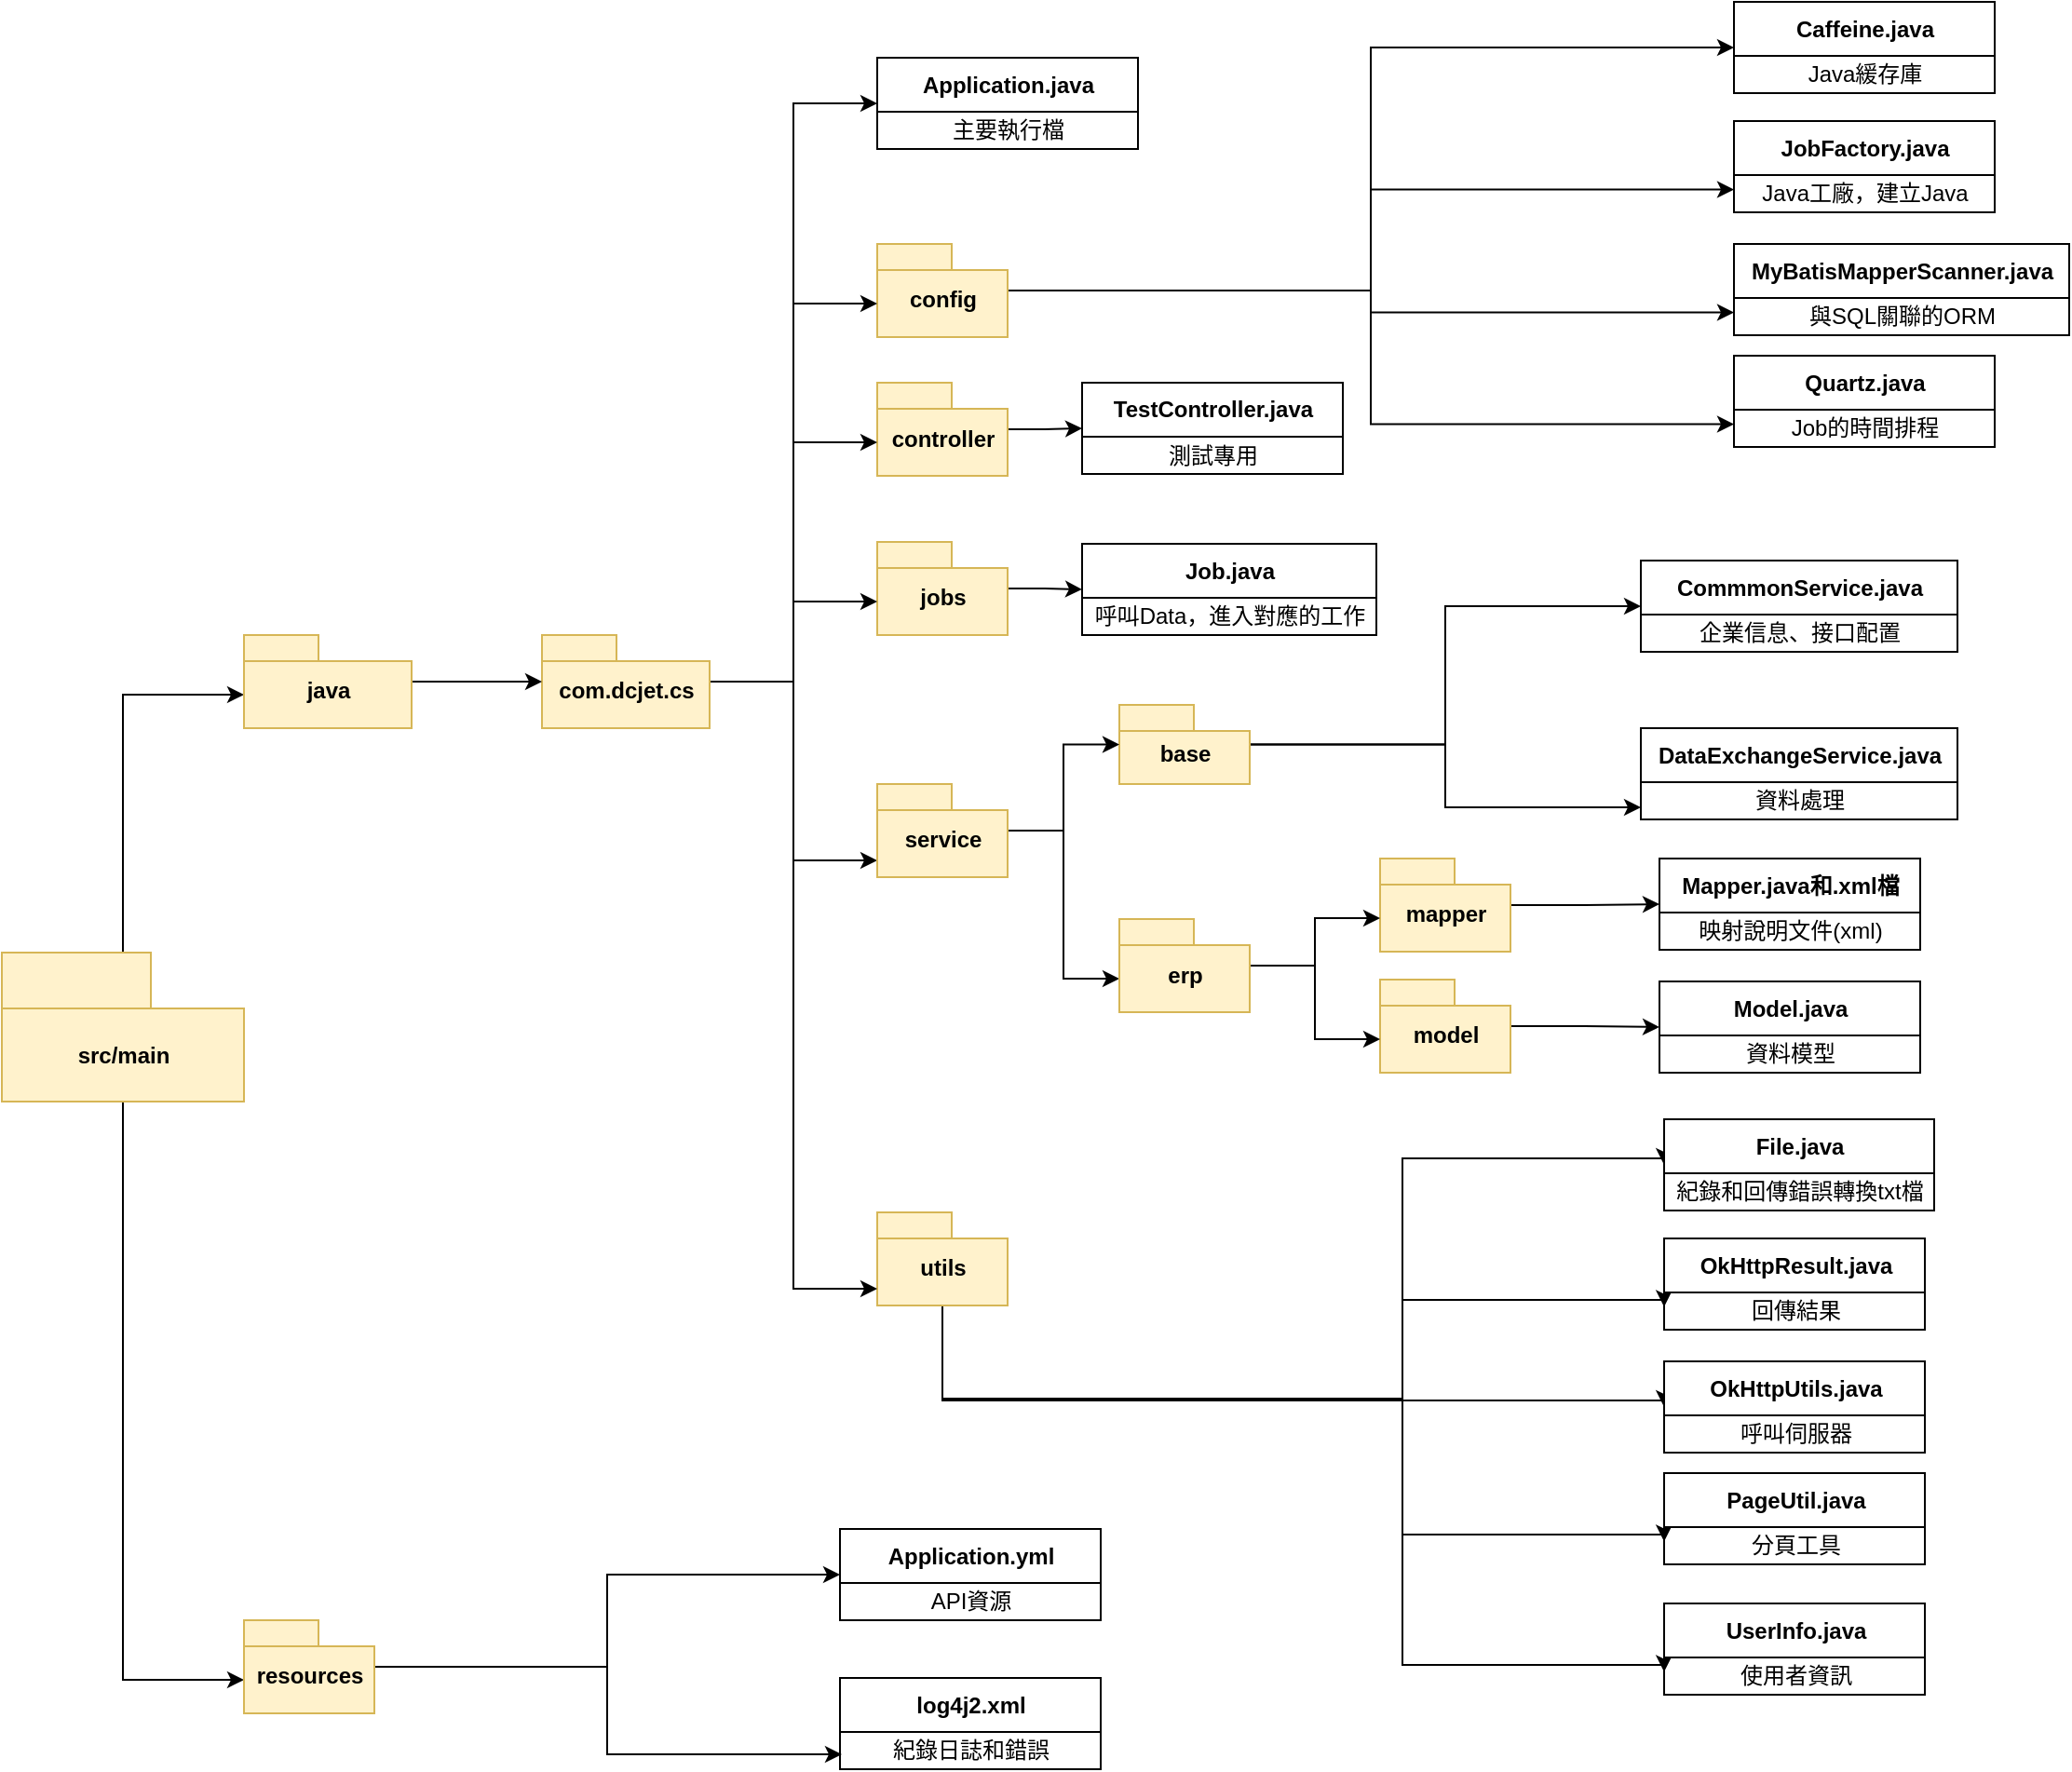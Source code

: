 <mxfile version="14.5.8" type="github">
  <diagram id="E2W33tM_lJapqoK78Tub" name="Page-1">
    <mxGraphModel dx="666" dy="745" grid="1" gridSize="10" guides="1" tooltips="1" connect="1" arrows="1" fold="1" page="1" pageScale="1" pageWidth="1169" pageHeight="827" math="0" shadow="0">
      <root>
        <mxCell id="0" />
        <mxCell id="1" parent="0" />
        <mxCell id="wwZ5Yi76qFVbDz2MihXI-183" style="edgeStyle=orthogonalEdgeStyle;rounded=0;orthogonalLoop=1;jettySize=auto;html=1;entryX=0;entryY=0;entryDx=0;entryDy=32;entryPerimeter=0;" edge="1" parent="1" source="wwZ5Yi76qFVbDz2MihXI-4" target="wwZ5Yi76qFVbDz2MihXI-178">
          <mxGeometry relative="1" as="geometry" />
        </mxCell>
        <mxCell id="wwZ5Yi76qFVbDz2MihXI-184" style="edgeStyle=orthogonalEdgeStyle;rounded=0;orthogonalLoop=1;jettySize=auto;html=1;entryX=0;entryY=0;entryDx=0;entryDy=32;entryPerimeter=0;" edge="1" parent="1" source="wwZ5Yi76qFVbDz2MihXI-4" target="wwZ5Yi76qFVbDz2MihXI-148">
          <mxGeometry relative="1" as="geometry" />
        </mxCell>
        <mxCell id="wwZ5Yi76qFVbDz2MihXI-4" value="src/main" style="shape=folder;fontStyle=1;tabWidth=80;tabHeight=30;tabPosition=left;html=1;boundedLbl=1;fillColor=#fff2cc;strokeColor=#d6b656;" vertex="1" parent="1">
          <mxGeometry x="29" y="850.5" width="130" height="80" as="geometry" />
        </mxCell>
        <mxCell id="wwZ5Yi76qFVbDz2MihXI-46" style="edgeStyle=orthogonalEdgeStyle;rounded=0;orthogonalLoop=1;jettySize=auto;html=1;entryX=0;entryY=0.5;entryDx=0;entryDy=0;" edge="1" parent="1" source="wwZ5Yi76qFVbDz2MihXI-6" target="wwZ5Yi76qFVbDz2MihXI-41">
          <mxGeometry relative="1" as="geometry" />
        </mxCell>
        <mxCell id="wwZ5Yi76qFVbDz2MihXI-47" style="edgeStyle=orthogonalEdgeStyle;rounded=0;orthogonalLoop=1;jettySize=auto;html=1;entryX=0;entryY=0.75;entryDx=0;entryDy=0;" edge="1" parent="1" source="wwZ5Yi76qFVbDz2MihXI-6" target="wwZ5Yi76qFVbDz2MihXI-42">
          <mxGeometry relative="1" as="geometry" />
        </mxCell>
        <mxCell id="wwZ5Yi76qFVbDz2MihXI-48" style="edgeStyle=orthogonalEdgeStyle;rounded=0;orthogonalLoop=1;jettySize=auto;html=1;entryX=0;entryY=0.75;entryDx=0;entryDy=0;" edge="1" parent="1" source="wwZ5Yi76qFVbDz2MihXI-6" target="wwZ5Yi76qFVbDz2MihXI-43">
          <mxGeometry relative="1" as="geometry" />
        </mxCell>
        <mxCell id="wwZ5Yi76qFVbDz2MihXI-49" style="edgeStyle=orthogonalEdgeStyle;rounded=0;orthogonalLoop=1;jettySize=auto;html=1;entryX=0;entryY=0.75;entryDx=0;entryDy=0;" edge="1" parent="1" source="wwZ5Yi76qFVbDz2MihXI-6" target="wwZ5Yi76qFVbDz2MihXI-44">
          <mxGeometry relative="1" as="geometry" />
        </mxCell>
        <mxCell id="wwZ5Yi76qFVbDz2MihXI-6" value="config" style="shape=folder;fontStyle=1;spacingTop=10;tabWidth=40;tabHeight=14;tabPosition=left;html=1;fillColor=#fff2cc;strokeColor=#d6b656;" vertex="1" parent="1">
          <mxGeometry x="499" y="470" width="70" height="50" as="geometry" />
        </mxCell>
        <mxCell id="wwZ5Yi76qFVbDz2MihXI-100" style="edgeStyle=orthogonalEdgeStyle;rounded=0;orthogonalLoop=1;jettySize=auto;html=1;entryX=0;entryY=0.5;entryDx=0;entryDy=0;" edge="1" parent="1" source="wwZ5Yi76qFVbDz2MihXI-7" target="wwZ5Yi76qFVbDz2MihXI-50">
          <mxGeometry relative="1" as="geometry" />
        </mxCell>
        <mxCell id="wwZ5Yi76qFVbDz2MihXI-7" value="controller" style="shape=folder;fontStyle=1;spacingTop=10;tabWidth=40;tabHeight=14;tabPosition=left;html=1;fillColor=#fff2cc;strokeColor=#d6b656;" vertex="1" parent="1">
          <mxGeometry x="499" y="544.5" width="70" height="50" as="geometry" />
        </mxCell>
        <mxCell id="wwZ5Yi76qFVbDz2MihXI-140" style="edgeStyle=orthogonalEdgeStyle;rounded=0;orthogonalLoop=1;jettySize=auto;html=1;entryX=0;entryY=0.5;entryDx=0;entryDy=0;" edge="1" parent="1" source="wwZ5Yi76qFVbDz2MihXI-8" target="wwZ5Yi76qFVbDz2MihXI-138">
          <mxGeometry relative="1" as="geometry" />
        </mxCell>
        <mxCell id="wwZ5Yi76qFVbDz2MihXI-8" value="jobs" style="shape=folder;fontStyle=1;spacingTop=10;tabWidth=40;tabHeight=14;tabPosition=left;html=1;fillColor=#fff2cc;strokeColor=#d6b656;" vertex="1" parent="1">
          <mxGeometry x="499" y="630" width="70" height="50" as="geometry" />
        </mxCell>
        <mxCell id="wwZ5Yi76qFVbDz2MihXI-176" style="edgeStyle=orthogonalEdgeStyle;rounded=0;orthogonalLoop=1;jettySize=auto;html=1;entryX=0;entryY=0.5;entryDx=0;entryDy=0;" edge="1" parent="1" source="wwZ5Yi76qFVbDz2MihXI-9" target="wwZ5Yi76qFVbDz2MihXI-54">
          <mxGeometry relative="1" as="geometry" />
        </mxCell>
        <mxCell id="wwZ5Yi76qFVbDz2MihXI-177" style="edgeStyle=orthogonalEdgeStyle;rounded=0;orthogonalLoop=1;jettySize=auto;html=1;entryX=0;entryY=0.675;entryDx=0;entryDy=0;entryPerimeter=0;" edge="1" parent="1" source="wwZ5Yi76qFVbDz2MihXI-9" target="wwZ5Yi76qFVbDz2MihXI-132">
          <mxGeometry relative="1" as="geometry" />
        </mxCell>
        <mxCell id="wwZ5Yi76qFVbDz2MihXI-9" value="base" style="shape=folder;fontStyle=1;spacingTop=10;tabWidth=40;tabHeight=14;tabPosition=left;html=1;fillColor=#fff2cc;strokeColor=#d6b656;" vertex="1" parent="1">
          <mxGeometry x="629" y="717.5" width="70" height="42.5" as="geometry" />
        </mxCell>
        <mxCell id="wwZ5Yi76qFVbDz2MihXI-143" style="edgeStyle=orthogonalEdgeStyle;rounded=0;orthogonalLoop=1;jettySize=auto;html=1;entryX=0;entryY=0.5;entryDx=0;entryDy=0;" edge="1" parent="1" source="wwZ5Yi76qFVbDz2MihXI-10" target="wwZ5Yi76qFVbDz2MihXI-141">
          <mxGeometry relative="1" as="geometry" />
        </mxCell>
        <mxCell id="wwZ5Yi76qFVbDz2MihXI-10" value="mapper" style="shape=folder;fontStyle=1;spacingTop=10;tabWidth=40;tabHeight=14;tabPosition=left;html=1;fillColor=#fff2cc;strokeColor=#d6b656;" vertex="1" parent="1">
          <mxGeometry x="769" y="800" width="70" height="50" as="geometry" />
        </mxCell>
        <mxCell id="wwZ5Yi76qFVbDz2MihXI-136" style="edgeStyle=orthogonalEdgeStyle;rounded=0;orthogonalLoop=1;jettySize=auto;html=1;entryX=0;entryY=0.5;entryDx=0;entryDy=0;" edge="1" parent="1" source="wwZ5Yi76qFVbDz2MihXI-11" target="wwZ5Yi76qFVbDz2MihXI-133">
          <mxGeometry relative="1" as="geometry" />
        </mxCell>
        <mxCell id="wwZ5Yi76qFVbDz2MihXI-11" value="model" style="shape=folder;fontStyle=1;spacingTop=10;tabWidth=40;tabHeight=14;tabPosition=left;html=1;fillColor=#fff2cc;strokeColor=#d6b656;" vertex="1" parent="1">
          <mxGeometry x="769" y="865" width="70" height="50" as="geometry" />
        </mxCell>
        <mxCell id="wwZ5Yi76qFVbDz2MihXI-67" style="edgeStyle=orthogonalEdgeStyle;rounded=0;orthogonalLoop=1;jettySize=auto;html=1;entryX=0;entryY=0.5;entryDx=0;entryDy=0;" edge="1" parent="1" source="wwZ5Yi76qFVbDz2MihXI-12" target="wwZ5Yi76qFVbDz2MihXI-63">
          <mxGeometry relative="1" as="geometry">
            <Array as="points">
              <mxPoint x="534" y="1090" />
              <mxPoint x="781" y="1090" />
              <mxPoint x="781" y="961" />
            </Array>
          </mxGeometry>
        </mxCell>
        <mxCell id="wwZ5Yi76qFVbDz2MihXI-68" style="edgeStyle=orthogonalEdgeStyle;rounded=0;orthogonalLoop=1;jettySize=auto;html=1;entryX=0;entryY=0.75;entryDx=0;entryDy=0;" edge="1" parent="1" source="wwZ5Yi76qFVbDz2MihXI-12" target="wwZ5Yi76qFVbDz2MihXI-64">
          <mxGeometry relative="1" as="geometry">
            <Array as="points">
              <mxPoint x="534" y="1090" />
              <mxPoint x="781" y="1090" />
              <mxPoint x="781" y="1037" />
            </Array>
          </mxGeometry>
        </mxCell>
        <mxCell id="wwZ5Yi76qFVbDz2MihXI-69" style="edgeStyle=orthogonalEdgeStyle;rounded=0;orthogonalLoop=1;jettySize=auto;html=1;entryX=0;entryY=0.5;entryDx=0;entryDy=0;" edge="1" parent="1" source="wwZ5Yi76qFVbDz2MihXI-12" target="wwZ5Yi76qFVbDz2MihXI-65">
          <mxGeometry relative="1" as="geometry">
            <Array as="points">
              <mxPoint x="534" y="1091" />
            </Array>
          </mxGeometry>
        </mxCell>
        <mxCell id="wwZ5Yi76qFVbDz2MihXI-70" style="edgeStyle=orthogonalEdgeStyle;rounded=0;orthogonalLoop=1;jettySize=auto;html=1;entryX=0;entryY=0.75;entryDx=0;entryDy=0;" edge="1" parent="1" source="wwZ5Yi76qFVbDz2MihXI-12" target="wwZ5Yi76qFVbDz2MihXI-66">
          <mxGeometry relative="1" as="geometry">
            <Array as="points">
              <mxPoint x="534" y="1090" />
              <mxPoint x="781" y="1090" />
              <mxPoint x="781" y="1163" />
            </Array>
          </mxGeometry>
        </mxCell>
        <mxCell id="wwZ5Yi76qFVbDz2MihXI-72" style="edgeStyle=orthogonalEdgeStyle;rounded=0;orthogonalLoop=1;jettySize=auto;html=1;entryX=0;entryY=0.75;entryDx=0;entryDy=0;" edge="1" parent="1" source="wwZ5Yi76qFVbDz2MihXI-12" target="wwZ5Yi76qFVbDz2MihXI-71">
          <mxGeometry relative="1" as="geometry">
            <Array as="points">
              <mxPoint x="534" y="1090" />
              <mxPoint x="781" y="1090" />
              <mxPoint x="781" y="1233" />
            </Array>
          </mxGeometry>
        </mxCell>
        <mxCell id="wwZ5Yi76qFVbDz2MihXI-12" value="utils" style="shape=folder;fontStyle=1;spacingTop=10;tabWidth=40;tabHeight=14;tabPosition=left;html=1;fillColor=#fff2cc;strokeColor=#d6b656;" vertex="1" parent="1">
          <mxGeometry x="499" y="990" width="70" height="50" as="geometry" />
        </mxCell>
        <mxCell id="wwZ5Yi76qFVbDz2MihXI-34" value="Application.java" style="swimlane;fontStyle=1;align=center;verticalAlign=middle;childLayout=stackLayout;horizontal=1;startSize=29;horizontalStack=0;resizeParent=1;resizeParentMax=0;resizeLast=0;collapsible=0;marginBottom=0;html=1;" vertex="1" parent="1">
          <mxGeometry x="499" y="370" width="140" height="49" as="geometry" />
        </mxCell>
        <mxCell id="wwZ5Yi76qFVbDz2MihXI-111" value="主要執行檔" style="text;html=1;align=center;verticalAlign=middle;resizable=0;points=[];autosize=1;strokeColor=none;" vertex="1" parent="wwZ5Yi76qFVbDz2MihXI-34">
          <mxGeometry y="29" width="140" height="20" as="geometry" />
        </mxCell>
        <mxCell id="wwZ5Yi76qFVbDz2MihXI-41" value="Caffeine.java" style="swimlane;fontStyle=1;align=center;verticalAlign=middle;childLayout=stackLayout;horizontal=1;startSize=29;horizontalStack=0;resizeParent=1;resizeParentMax=0;resizeLast=0;collapsible=0;marginBottom=0;html=1;" vertex="1" parent="1">
          <mxGeometry x="959" y="340" width="140" height="49" as="geometry" />
        </mxCell>
        <mxCell id="wwZ5Yi76qFVbDz2MihXI-123" value="Java緩存庫" style="text;html=1;align=center;verticalAlign=middle;resizable=0;points=[];autosize=1;strokeColor=none;" vertex="1" parent="wwZ5Yi76qFVbDz2MihXI-41">
          <mxGeometry y="29" width="140" height="20" as="geometry" />
        </mxCell>
        <mxCell id="wwZ5Yi76qFVbDz2MihXI-42" value="JobFactory.java" style="swimlane;fontStyle=1;align=center;verticalAlign=middle;childLayout=stackLayout;horizontal=1;startSize=29;horizontalStack=0;resizeParent=1;resizeParentMax=0;resizeLast=0;collapsible=0;marginBottom=0;html=1;" vertex="1" parent="1">
          <mxGeometry x="959" y="404" width="140" height="49" as="geometry" />
        </mxCell>
        <mxCell id="wwZ5Yi76qFVbDz2MihXI-126" value="Java工廠，建立Java" style="text;html=1;align=center;verticalAlign=middle;resizable=0;points=[];autosize=1;strokeColor=none;" vertex="1" parent="wwZ5Yi76qFVbDz2MihXI-42">
          <mxGeometry y="29" width="140" height="20" as="geometry" />
        </mxCell>
        <mxCell id="wwZ5Yi76qFVbDz2MihXI-43" value="MyBatisMapperScanner.java" style="swimlane;fontStyle=1;align=center;verticalAlign=middle;childLayout=stackLayout;horizontal=1;startSize=29;horizontalStack=0;resizeParent=1;resizeParentMax=0;resizeLast=0;collapsible=0;marginBottom=0;html=1;" vertex="1" parent="1">
          <mxGeometry x="959" y="470" width="180" height="49" as="geometry" />
        </mxCell>
        <mxCell id="wwZ5Yi76qFVbDz2MihXI-127" value="與SQL關聯的ORM" style="text;html=1;align=center;verticalAlign=middle;resizable=0;points=[];autosize=1;strokeColor=none;" vertex="1" parent="wwZ5Yi76qFVbDz2MihXI-43">
          <mxGeometry y="29" width="180" height="20" as="geometry" />
        </mxCell>
        <mxCell id="wwZ5Yi76qFVbDz2MihXI-44" value="Quartz.java" style="swimlane;fontStyle=1;align=center;verticalAlign=middle;childLayout=stackLayout;horizontal=1;startSize=29;horizontalStack=0;resizeParent=1;resizeParentMax=0;resizeLast=0;collapsible=0;marginBottom=0;html=1;" vertex="1" parent="1">
          <mxGeometry x="959" y="530" width="140" height="49" as="geometry" />
        </mxCell>
        <mxCell id="wwZ5Yi76qFVbDz2MihXI-128" value="Job的時間排程" style="text;html=1;align=center;verticalAlign=middle;resizable=0;points=[];autosize=1;strokeColor=none;" vertex="1" parent="wwZ5Yi76qFVbDz2MihXI-44">
          <mxGeometry y="29" width="140" height="20" as="geometry" />
        </mxCell>
        <mxCell id="wwZ5Yi76qFVbDz2MihXI-54" value="CommmonService.java" style="swimlane;fontStyle=1;align=center;verticalAlign=middle;childLayout=stackLayout;horizontal=1;startSize=29;horizontalStack=0;resizeParent=1;resizeParentMax=0;resizeLast=0;collapsible=0;marginBottom=0;html=1;" vertex="1" parent="1">
          <mxGeometry x="909" y="640" width="170" height="49" as="geometry" />
        </mxCell>
        <mxCell id="wwZ5Yi76qFVbDz2MihXI-146" value="企業信息、接口配置" style="text;html=1;align=center;verticalAlign=middle;resizable=0;points=[];autosize=1;strokeColor=none;" vertex="1" parent="wwZ5Yi76qFVbDz2MihXI-54">
          <mxGeometry y="29" width="170" height="20" as="geometry" />
        </mxCell>
        <mxCell id="wwZ5Yi76qFVbDz2MihXI-55" value="DataExchangeService.java" style="swimlane;fontStyle=1;align=center;verticalAlign=middle;childLayout=stackLayout;horizontal=1;startSize=29;horizontalStack=0;resizeParent=1;resizeParentMax=0;resizeLast=0;collapsible=0;marginBottom=0;html=1;" vertex="1" parent="1">
          <mxGeometry x="909" y="730" width="170" height="49" as="geometry" />
        </mxCell>
        <mxCell id="wwZ5Yi76qFVbDz2MihXI-132" value="資料處理" style="text;html=1;align=center;verticalAlign=middle;resizable=0;points=[];autosize=1;strokeColor=none;" vertex="1" parent="wwZ5Yi76qFVbDz2MihXI-55">
          <mxGeometry y="29" width="170" height="20" as="geometry" />
        </mxCell>
        <mxCell id="wwZ5Yi76qFVbDz2MihXI-63" value="File.java" style="swimlane;fontStyle=1;align=center;verticalAlign=middle;childLayout=stackLayout;horizontal=1;startSize=29;horizontalStack=0;resizeParent=1;resizeParentMax=0;resizeLast=0;collapsible=0;marginBottom=0;html=1;" vertex="1" parent="1">
          <mxGeometry x="921.5" y="940" width="145" height="49" as="geometry" />
        </mxCell>
        <mxCell id="wwZ5Yi76qFVbDz2MihXI-115" value="紀錄和回傳錯誤轉換txt檔" style="text;html=1;align=center;verticalAlign=middle;resizable=0;points=[];autosize=1;strokeColor=none;" vertex="1" parent="wwZ5Yi76qFVbDz2MihXI-63">
          <mxGeometry y="29" width="145" height="20" as="geometry" />
        </mxCell>
        <mxCell id="wwZ5Yi76qFVbDz2MihXI-64" value="OkHttpResult.java" style="swimlane;fontStyle=1;align=center;verticalAlign=middle;childLayout=stackLayout;horizontal=1;startSize=29;horizontalStack=0;resizeParent=1;resizeParentMax=0;resizeLast=0;collapsible=0;marginBottom=0;html=1;" vertex="1" parent="1">
          <mxGeometry x="921.5" y="1004" width="140" height="49" as="geometry" />
        </mxCell>
        <mxCell id="wwZ5Yi76qFVbDz2MihXI-116" value="回傳結果" style="text;html=1;align=center;verticalAlign=middle;resizable=0;points=[];autosize=1;strokeColor=none;" vertex="1" parent="wwZ5Yi76qFVbDz2MihXI-64">
          <mxGeometry y="29" width="140" height="20" as="geometry" />
        </mxCell>
        <mxCell id="wwZ5Yi76qFVbDz2MihXI-65" value="OkHttpUtils.java" style="swimlane;fontStyle=1;align=center;verticalAlign=middle;childLayout=stackLayout;horizontal=1;startSize=29;horizontalStack=0;resizeParent=1;resizeParentMax=0;resizeLast=0;collapsible=0;marginBottom=0;html=1;" vertex="1" parent="1">
          <mxGeometry x="921.5" y="1070" width="140" height="49" as="geometry" />
        </mxCell>
        <mxCell id="wwZ5Yi76qFVbDz2MihXI-120" value="呼叫伺服器" style="text;html=1;align=center;verticalAlign=middle;resizable=0;points=[];autosize=1;strokeColor=none;" vertex="1" parent="wwZ5Yi76qFVbDz2MihXI-65">
          <mxGeometry y="29" width="140" height="20" as="geometry" />
        </mxCell>
        <mxCell id="wwZ5Yi76qFVbDz2MihXI-66" value="PageUtil.java" style="swimlane;fontStyle=1;align=center;verticalAlign=middle;childLayout=stackLayout;horizontal=1;startSize=29;horizontalStack=0;resizeParent=1;resizeParentMax=0;resizeLast=0;collapsible=0;marginBottom=0;html=1;" vertex="1" parent="1">
          <mxGeometry x="921.5" y="1130" width="140" height="49" as="geometry" />
        </mxCell>
        <mxCell id="wwZ5Yi76qFVbDz2MihXI-119" value="分頁工具" style="text;html=1;align=center;verticalAlign=middle;resizable=0;points=[];autosize=1;strokeColor=none;" vertex="1" parent="wwZ5Yi76qFVbDz2MihXI-66">
          <mxGeometry y="29" width="140" height="20" as="geometry" />
        </mxCell>
        <mxCell id="wwZ5Yi76qFVbDz2MihXI-71" value="UserInfo.java" style="swimlane;fontStyle=1;align=center;verticalAlign=middle;childLayout=stackLayout;horizontal=1;startSize=29;horizontalStack=0;resizeParent=1;resizeParentMax=0;resizeLast=0;collapsible=0;marginBottom=0;html=1;" vertex="1" parent="1">
          <mxGeometry x="921.5" y="1200" width="140" height="49" as="geometry" />
        </mxCell>
        <mxCell id="wwZ5Yi76qFVbDz2MihXI-121" value="使用者資訊" style="text;html=1;align=center;verticalAlign=middle;resizable=0;points=[];autosize=1;strokeColor=none;" vertex="1" parent="wwZ5Yi76qFVbDz2MihXI-71">
          <mxGeometry y="29" width="140" height="20" as="geometry" />
        </mxCell>
        <mxCell id="wwZ5Yi76qFVbDz2MihXI-50" value="TestController.java" style="swimlane;fontStyle=1;align=center;verticalAlign=middle;childLayout=stackLayout;horizontal=1;startSize=29;horizontalStack=0;resizeParent=1;resizeParentMax=0;resizeLast=0;collapsible=0;marginBottom=0;html=1;" vertex="1" parent="1">
          <mxGeometry x="609" y="544.5" width="140" height="49" as="geometry" />
        </mxCell>
        <mxCell id="wwZ5Yi76qFVbDz2MihXI-113" value="測試專用" style="text;html=1;align=center;verticalAlign=middle;resizable=0;points=[];autosize=1;strokeColor=none;" vertex="1" parent="wwZ5Yi76qFVbDz2MihXI-50">
          <mxGeometry y="29" width="140" height="20" as="geometry" />
        </mxCell>
        <mxCell id="wwZ5Yi76qFVbDz2MihXI-133" value="Model.java" style="swimlane;fontStyle=1;align=center;verticalAlign=middle;childLayout=stackLayout;horizontal=1;startSize=29;horizontalStack=0;resizeParent=1;resizeParentMax=0;resizeLast=0;collapsible=0;marginBottom=0;html=1;" vertex="1" parent="1">
          <mxGeometry x="919" y="866" width="140" height="49" as="geometry" />
        </mxCell>
        <mxCell id="wwZ5Yi76qFVbDz2MihXI-134" value="資料模型" style="text;html=1;align=center;verticalAlign=middle;resizable=0;points=[];autosize=1;strokeColor=none;" vertex="1" parent="wwZ5Yi76qFVbDz2MihXI-133">
          <mxGeometry y="29" width="140" height="20" as="geometry" />
        </mxCell>
        <mxCell id="wwZ5Yi76qFVbDz2MihXI-138" value="Job.java" style="swimlane;fontStyle=1;align=center;verticalAlign=middle;childLayout=stackLayout;horizontal=1;startSize=29;horizontalStack=0;resizeParent=1;resizeParentMax=0;resizeLast=0;collapsible=0;marginBottom=0;html=1;" vertex="1" parent="1">
          <mxGeometry x="609" y="631" width="158" height="49" as="geometry" />
        </mxCell>
        <mxCell id="wwZ5Yi76qFVbDz2MihXI-139" value="呼叫Data，進入對應的工作" style="text;html=1;align=center;verticalAlign=middle;resizable=0;points=[];autosize=1;strokeColor=none;" vertex="1" parent="wwZ5Yi76qFVbDz2MihXI-138">
          <mxGeometry y="29" width="158" height="20" as="geometry" />
        </mxCell>
        <mxCell id="wwZ5Yi76qFVbDz2MihXI-141" value="Mapper.java和.xml檔" style="swimlane;fontStyle=1;align=center;verticalAlign=middle;childLayout=stackLayout;horizontal=1;startSize=29;horizontalStack=0;resizeParent=1;resizeParentMax=0;resizeLast=0;collapsible=0;marginBottom=0;html=1;" vertex="1" parent="1">
          <mxGeometry x="919" y="800" width="140" height="49" as="geometry" />
        </mxCell>
        <mxCell id="wwZ5Yi76qFVbDz2MihXI-142" value="映射說明文件(xml)" style="text;html=1;align=center;verticalAlign=middle;resizable=0;points=[];autosize=1;strokeColor=none;" vertex="1" parent="wwZ5Yi76qFVbDz2MihXI-141">
          <mxGeometry y="29" width="140" height="20" as="geometry" />
        </mxCell>
        <mxCell id="wwZ5Yi76qFVbDz2MihXI-154" style="edgeStyle=orthogonalEdgeStyle;rounded=0;orthogonalLoop=1;jettySize=auto;html=1;entryX=0;entryY=0.5;entryDx=0;entryDy=0;" edge="1" parent="1" source="wwZ5Yi76qFVbDz2MihXI-148" target="wwZ5Yi76qFVbDz2MihXI-150">
          <mxGeometry relative="1" as="geometry" />
        </mxCell>
        <mxCell id="wwZ5Yi76qFVbDz2MihXI-155" style="edgeStyle=orthogonalEdgeStyle;rounded=0;orthogonalLoop=1;jettySize=auto;html=1;entryX=0.007;entryY=0.6;entryDx=0;entryDy=0;entryPerimeter=0;" edge="1" parent="1" source="wwZ5Yi76qFVbDz2MihXI-148" target="wwZ5Yi76qFVbDz2MihXI-153">
          <mxGeometry relative="1" as="geometry" />
        </mxCell>
        <mxCell id="wwZ5Yi76qFVbDz2MihXI-148" value="resources" style="shape=folder;fontStyle=1;spacingTop=10;tabWidth=40;tabHeight=14;tabPosition=left;html=1;fillColor=#fff2cc;strokeColor=#d6b656;" vertex="1" parent="1">
          <mxGeometry x="159" y="1209" width="70" height="50" as="geometry" />
        </mxCell>
        <mxCell id="wwZ5Yi76qFVbDz2MihXI-150" value="Application.yml" style="swimlane;fontStyle=1;align=center;verticalAlign=middle;childLayout=stackLayout;horizontal=1;startSize=29;horizontalStack=0;resizeParent=1;resizeParentMax=0;resizeLast=0;collapsible=0;marginBottom=0;html=1;" vertex="1" parent="1">
          <mxGeometry x="479" y="1160" width="140" height="49" as="geometry" />
        </mxCell>
        <mxCell id="wwZ5Yi76qFVbDz2MihXI-151" value="API資源" style="text;html=1;align=center;verticalAlign=middle;resizable=0;points=[];autosize=1;strokeColor=none;" vertex="1" parent="wwZ5Yi76qFVbDz2MihXI-150">
          <mxGeometry y="29" width="140" height="20" as="geometry" />
        </mxCell>
        <mxCell id="wwZ5Yi76qFVbDz2MihXI-152" value="log4j2.xml" style="swimlane;fontStyle=1;align=center;verticalAlign=middle;childLayout=stackLayout;horizontal=1;startSize=29;horizontalStack=0;resizeParent=1;resizeParentMax=0;resizeLast=0;collapsible=0;marginBottom=0;html=1;" vertex="1" parent="1">
          <mxGeometry x="479" y="1240" width="140" height="49" as="geometry" />
        </mxCell>
        <mxCell id="wwZ5Yi76qFVbDz2MihXI-153" value="紀錄日誌和錯誤" style="text;html=1;align=center;verticalAlign=middle;resizable=0;points=[];autosize=1;strokeColor=none;" vertex="1" parent="wwZ5Yi76qFVbDz2MihXI-152">
          <mxGeometry y="29" width="140" height="20" as="geometry" />
        </mxCell>
        <mxCell id="wwZ5Yi76qFVbDz2MihXI-160" style="edgeStyle=orthogonalEdgeStyle;rounded=0;orthogonalLoop=1;jettySize=auto;html=1;entryX=0;entryY=0;entryDx=0;entryDy=32;entryPerimeter=0;" edge="1" parent="1" source="wwZ5Yi76qFVbDz2MihXI-5" target="wwZ5Yi76qFVbDz2MihXI-6">
          <mxGeometry relative="1" as="geometry" />
        </mxCell>
        <mxCell id="wwZ5Yi76qFVbDz2MihXI-161" style="edgeStyle=orthogonalEdgeStyle;rounded=0;orthogonalLoop=1;jettySize=auto;html=1;entryX=0;entryY=0;entryDx=0;entryDy=32;entryPerimeter=0;" edge="1" parent="1" source="wwZ5Yi76qFVbDz2MihXI-5" target="wwZ5Yi76qFVbDz2MihXI-7">
          <mxGeometry relative="1" as="geometry" />
        </mxCell>
        <mxCell id="wwZ5Yi76qFVbDz2MihXI-162" style="edgeStyle=orthogonalEdgeStyle;rounded=0;orthogonalLoop=1;jettySize=auto;html=1;entryX=0;entryY=0;entryDx=0;entryDy=32;entryPerimeter=0;" edge="1" parent="1" source="wwZ5Yi76qFVbDz2MihXI-5" target="wwZ5Yi76qFVbDz2MihXI-8">
          <mxGeometry relative="1" as="geometry" />
        </mxCell>
        <mxCell id="wwZ5Yi76qFVbDz2MihXI-165" style="edgeStyle=orthogonalEdgeStyle;rounded=0;orthogonalLoop=1;jettySize=auto;html=1;entryX=0;entryY=0;entryDx=0;entryDy=41;entryPerimeter=0;" edge="1" parent="1" source="wwZ5Yi76qFVbDz2MihXI-5" target="wwZ5Yi76qFVbDz2MihXI-163">
          <mxGeometry relative="1" as="geometry" />
        </mxCell>
        <mxCell id="wwZ5Yi76qFVbDz2MihXI-166" style="edgeStyle=orthogonalEdgeStyle;rounded=0;orthogonalLoop=1;jettySize=auto;html=1;entryX=0;entryY=0;entryDx=0;entryDy=41;entryPerimeter=0;" edge="1" parent="1" source="wwZ5Yi76qFVbDz2MihXI-5" target="wwZ5Yi76qFVbDz2MihXI-12">
          <mxGeometry relative="1" as="geometry" />
        </mxCell>
        <mxCell id="wwZ5Yi76qFVbDz2MihXI-175" style="edgeStyle=orthogonalEdgeStyle;rounded=0;orthogonalLoop=1;jettySize=auto;html=1;entryX=0;entryY=0.5;entryDx=0;entryDy=0;" edge="1" parent="1" source="wwZ5Yi76qFVbDz2MihXI-5" target="wwZ5Yi76qFVbDz2MihXI-34">
          <mxGeometry relative="1" as="geometry" />
        </mxCell>
        <mxCell id="wwZ5Yi76qFVbDz2MihXI-5" value="com.dcjet.cs" style="shape=folder;fontStyle=1;spacingTop=10;tabWidth=40;tabHeight=14;tabPosition=left;html=1;fillColor=#fff2cc;strokeColor=#d6b656;" vertex="1" parent="1">
          <mxGeometry x="319" y="680" width="90" height="50" as="geometry" />
        </mxCell>
        <mxCell id="wwZ5Yi76qFVbDz2MihXI-167" style="edgeStyle=orthogonalEdgeStyle;rounded=0;orthogonalLoop=1;jettySize=auto;html=1;" edge="1" parent="1" source="wwZ5Yi76qFVbDz2MihXI-163" target="wwZ5Yi76qFVbDz2MihXI-9">
          <mxGeometry relative="1" as="geometry" />
        </mxCell>
        <mxCell id="wwZ5Yi76qFVbDz2MihXI-169" style="edgeStyle=orthogonalEdgeStyle;rounded=0;orthogonalLoop=1;jettySize=auto;html=1;entryX=0;entryY=0;entryDx=0;entryDy=32;entryPerimeter=0;" edge="1" parent="1" source="wwZ5Yi76qFVbDz2MihXI-163" target="wwZ5Yi76qFVbDz2MihXI-168">
          <mxGeometry relative="1" as="geometry" />
        </mxCell>
        <mxCell id="wwZ5Yi76qFVbDz2MihXI-163" value="service" style="shape=folder;fontStyle=1;spacingTop=10;tabWidth=40;tabHeight=14;tabPosition=left;html=1;fillColor=#fff2cc;strokeColor=#d6b656;" vertex="1" parent="1">
          <mxGeometry x="499" y="760" width="70" height="50" as="geometry" />
        </mxCell>
        <mxCell id="wwZ5Yi76qFVbDz2MihXI-170" style="edgeStyle=orthogonalEdgeStyle;rounded=0;orthogonalLoop=1;jettySize=auto;html=1;entryX=0;entryY=0;entryDx=0;entryDy=32;entryPerimeter=0;" edge="1" parent="1" source="wwZ5Yi76qFVbDz2MihXI-168" target="wwZ5Yi76qFVbDz2MihXI-10">
          <mxGeometry relative="1" as="geometry" />
        </mxCell>
        <mxCell id="wwZ5Yi76qFVbDz2MihXI-171" style="edgeStyle=orthogonalEdgeStyle;rounded=0;orthogonalLoop=1;jettySize=auto;html=1;entryX=0;entryY=0;entryDx=0;entryDy=32;entryPerimeter=0;" edge="1" parent="1" source="wwZ5Yi76qFVbDz2MihXI-168" target="wwZ5Yi76qFVbDz2MihXI-11">
          <mxGeometry relative="1" as="geometry" />
        </mxCell>
        <mxCell id="wwZ5Yi76qFVbDz2MihXI-168" value="erp" style="shape=folder;fontStyle=1;spacingTop=10;tabWidth=40;tabHeight=14;tabPosition=left;html=1;fillColor=#fff2cc;strokeColor=#d6b656;" vertex="1" parent="1">
          <mxGeometry x="629" y="832.5" width="70" height="50" as="geometry" />
        </mxCell>
        <mxCell id="wwZ5Yi76qFVbDz2MihXI-182" style="edgeStyle=orthogonalEdgeStyle;rounded=0;orthogonalLoop=1;jettySize=auto;html=1;" edge="1" parent="1" source="wwZ5Yi76qFVbDz2MihXI-178" target="wwZ5Yi76qFVbDz2MihXI-5">
          <mxGeometry relative="1" as="geometry" />
        </mxCell>
        <mxCell id="wwZ5Yi76qFVbDz2MihXI-178" value="java" style="shape=folder;fontStyle=1;spacingTop=10;tabWidth=40;tabHeight=14;tabPosition=left;html=1;fillColor=#fff2cc;strokeColor=#d6b656;" vertex="1" parent="1">
          <mxGeometry x="159" y="680" width="90" height="50" as="geometry" />
        </mxCell>
      </root>
    </mxGraphModel>
  </diagram>
</mxfile>
